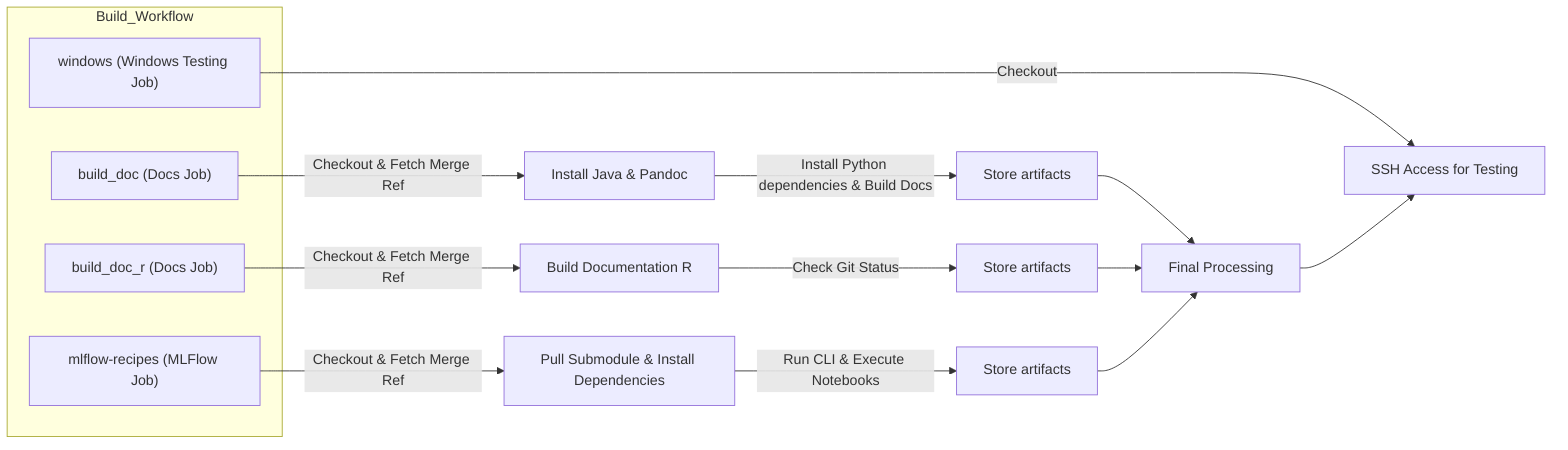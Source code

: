 flowchart LR
    subgraph Build_Workflow
        direction TB
        A["build_doc (Docs Job)"] 
        B["build_doc_r (Docs Job)"]
        C["mlflow-recipes (MLFlow Job)"]
        D["windows (Windows Testing Job)"]
    end

    A -->|Checkout & Fetch Merge Ref| A1["Install Java & Pandoc"]
    A1 -->|Install Python dependencies & Build Docs| A2["Store artifacts"]

    B -->|Checkout & Fetch Merge Ref| B1["Build Documentation R"]
    B1 -->|Check Git Status| B2["Store artifacts"]

    C -->|Checkout & Fetch Merge Ref| C1["Pull Submodule & Install Dependencies"]
    C1 -->|Run CLI & Execute Notebooks| C2["Store artifacts"]

    D -->|Checkout| D1["SSH Access for Testing"]

    A2 --> E["Final Processing"]
    B2 --> E
    C2 --> E
    E --> D1